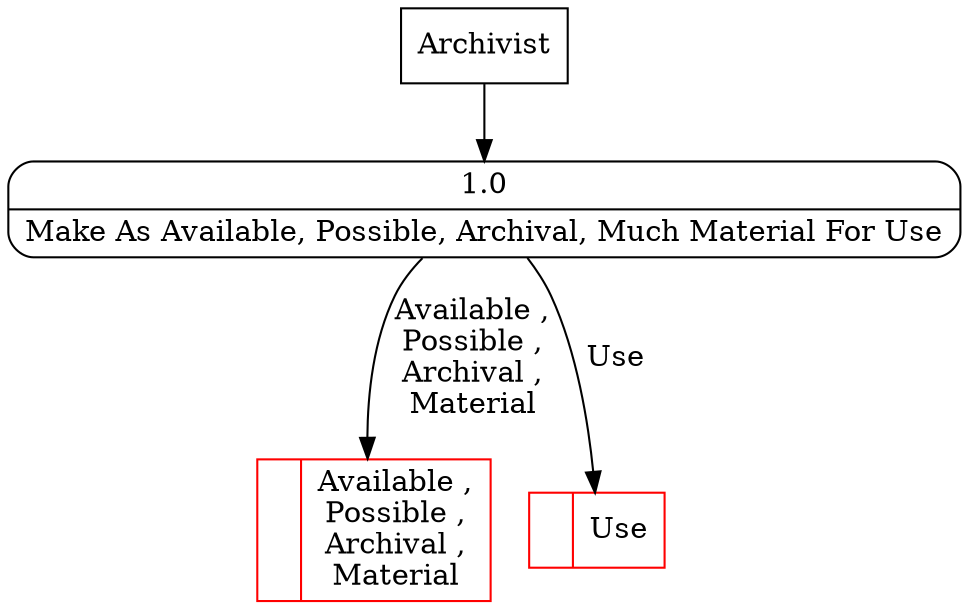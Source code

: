 digraph dfd2{ 
node[shape=record]
200 [label="<f0>  |<f1> Available ,\nPossible ,\nArchival ,\nMaterial " color=red];
201 [label="<f0>  |<f1> Use " color=red];
202 [label="Archivist" shape=box];
203 [label="{<f0> 1.0|<f1> Make As Available, Possible, Archival, Much Material For Use }" shape=Mrecord];
202 -> 203
203 -> 200 [label="Available ,\nPossible ,\nArchival ,\nMaterial"]
203 -> 201 [label="Use"]
}